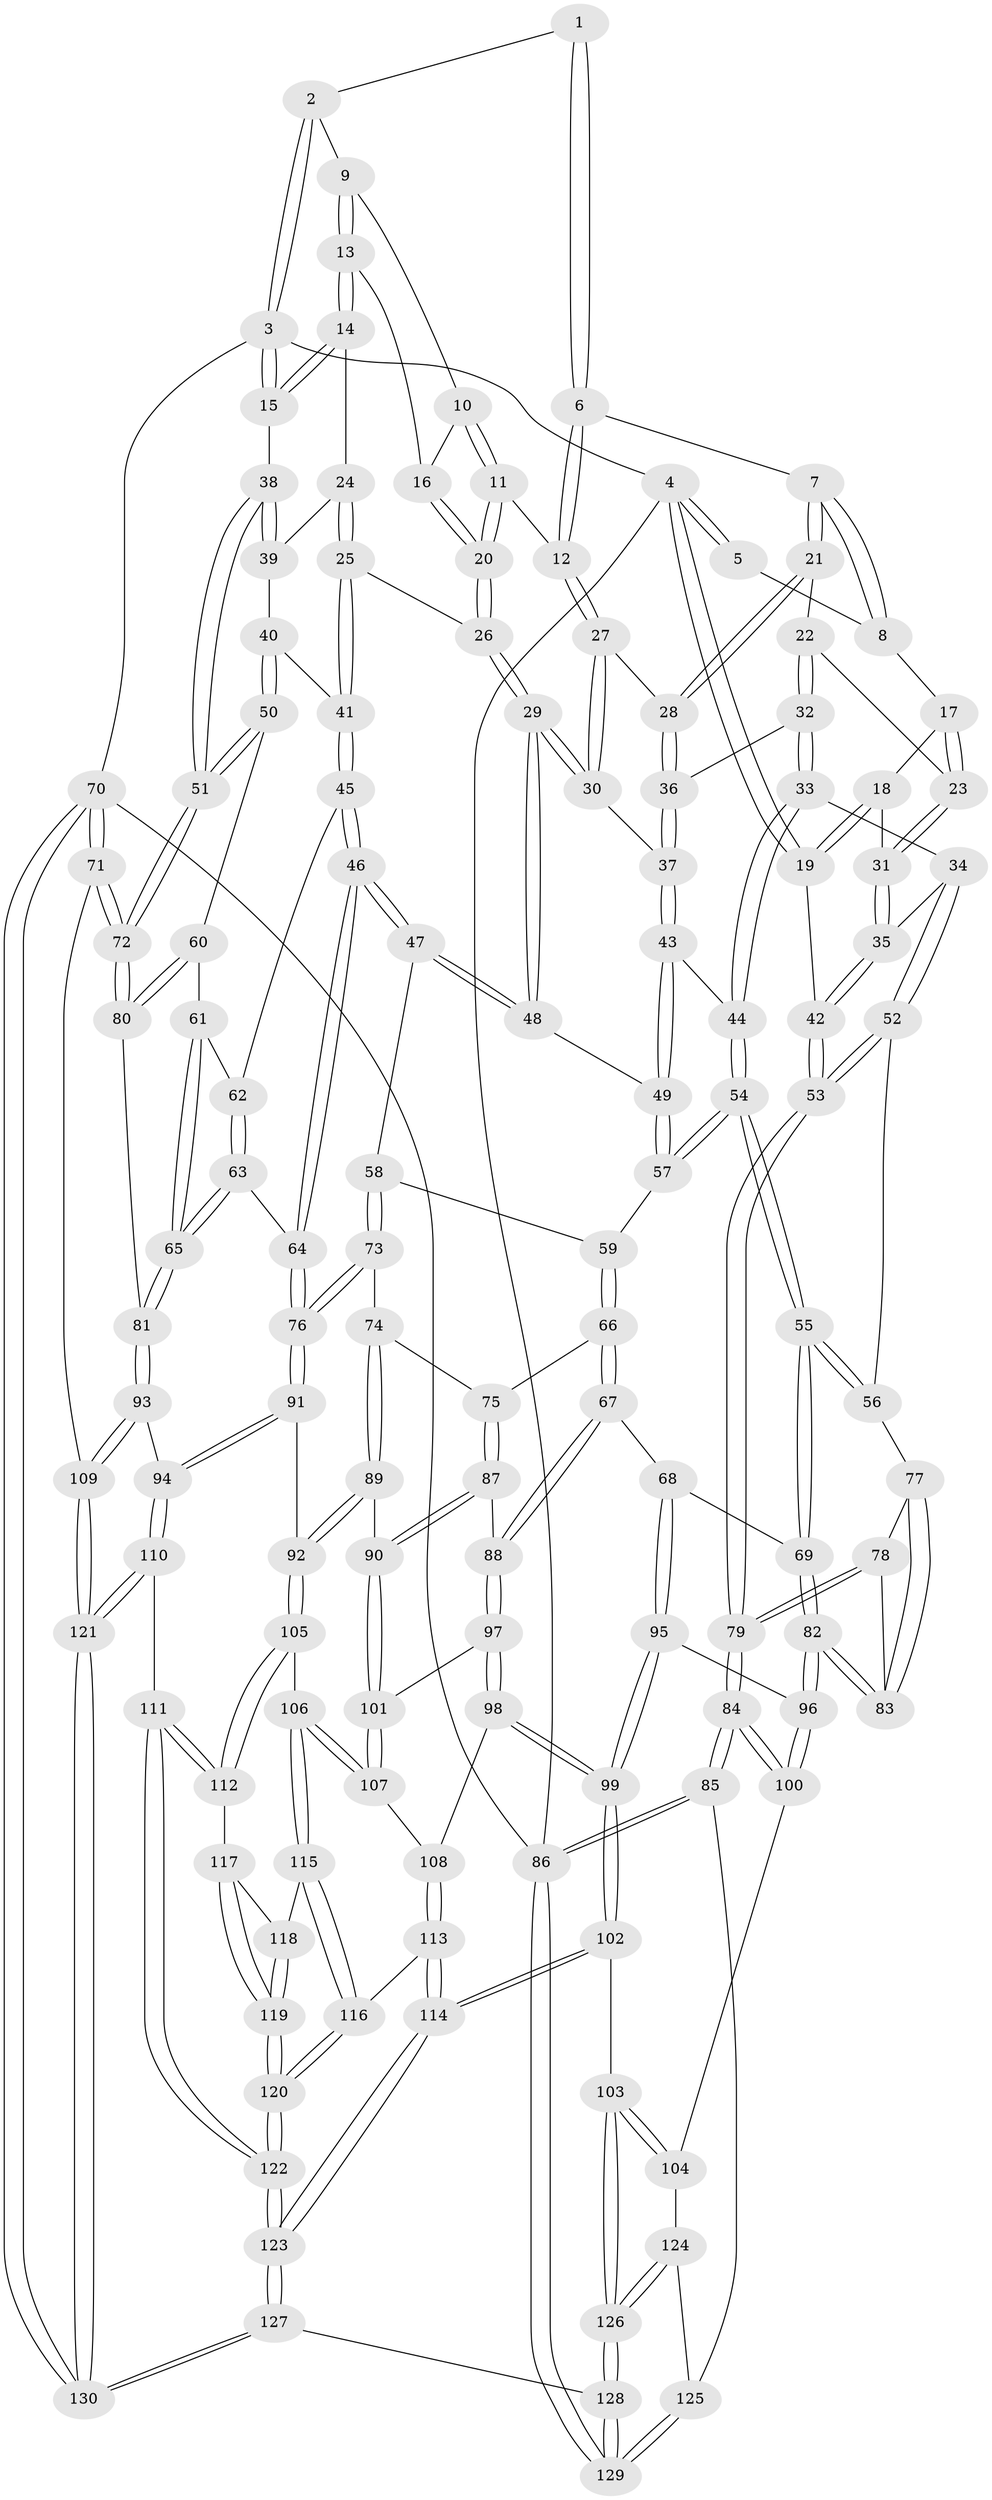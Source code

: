 // Generated by graph-tools (version 1.1) at 2025/17/03/09/25 04:17:09]
// undirected, 130 vertices, 322 edges
graph export_dot {
graph [start="1"]
  node [color=gray90,style=filled];
  1 [pos="+0.5135420395290996+0"];
  2 [pos="+0.7010478642868795+0"];
  3 [pos="+1+0"];
  4 [pos="+0+0"];
  5 [pos="+0.10157475114434208+0"];
  6 [pos="+0.42071622458064184+0.0903478232500869"];
  7 [pos="+0.32107901829210816+0.1213233518696665"];
  8 [pos="+0.20152423113616902+0.04830113066833897"];
  9 [pos="+0.7046145717178594+0"];
  10 [pos="+0.6176919519786945+0.09925963360027586"];
  11 [pos="+0.5868392261914305+0.16378741780798325"];
  12 [pos="+0.48242872415357224+0.16231409397205232"];
  13 [pos="+0.7932346706035666+0.11591709108961006"];
  14 [pos="+0.8496287208297864+0.19027466192877027"];
  15 [pos="+1+0"];
  16 [pos="+0.710254745427654+0.15672092223895354"];
  17 [pos="+0.1440744336702117+0.13006322038073598"];
  18 [pos="+0.0786415659979198+0.17784437151591484"];
  19 [pos="+0+0"];
  20 [pos="+0.6290289177832011+0.21878304934290269"];
  21 [pos="+0.3108215824248433+0.17591358090255324"];
  22 [pos="+0.2351263301842136+0.24724026031683216"];
  23 [pos="+0.2336172975474978+0.24706950637183409"];
  24 [pos="+0.8458292440138816+0.21904112183806923"];
  25 [pos="+0.7463656967801351+0.31132371784372004"];
  26 [pos="+0.6395174605966443+0.2537108445718449"];
  27 [pos="+0.47168226781716055+0.21510879919699954"];
  28 [pos="+0.3611785899848642+0.26536439068705175"];
  29 [pos="+0.5138495085592389+0.35671815110944605"];
  30 [pos="+0.5058683556065908+0.3517253917965939"];
  31 [pos="+0.10538830859168552+0.2926131671975654"];
  32 [pos="+0.2736699952056242+0.3329888743286308"];
  33 [pos="+0.25328865739137857+0.3740293401813446"];
  34 [pos="+0.1318620868193243+0.39080438818415447"];
  35 [pos="+0.10497964700611422+0.294100933452253"];
  36 [pos="+0.35808810902611604+0.3059863386816889"];
  37 [pos="+0.4122471418555439+0.3546264545891121"];
  38 [pos="+1+0.30433826416496773"];
  39 [pos="+0.8869793769533725+0.2584152982356025"];
  40 [pos="+0.9414313357866584+0.3931552613327356"];
  41 [pos="+0.7445938431926649+0.4167900322811859"];
  42 [pos="+0+0.35074854046584236"];
  43 [pos="+0.3589965886646918+0.43460714062510275"];
  44 [pos="+0.3010179463806306+0.44064443234916456"];
  45 [pos="+0.7280810756419862+0.45592074399633586"];
  46 [pos="+0.6427581484377186+0.49145521510553"];
  47 [pos="+0.5919812271092192+0.48245399652407384"];
  48 [pos="+0.5390508760862547+0.4174535090708024"];
  49 [pos="+0.39932479943313004+0.4815548422976695"];
  50 [pos="+1+0.48644277906536726"];
  51 [pos="+1+0.49742107574346467"];
  52 [pos="+0.11632819020775881+0.4246312835653477"];
  53 [pos="+0+0.47109629871423503"];
  54 [pos="+0.26083382918939363+0.5372938743462815"];
  55 [pos="+0.2309422360894617+0.5647241941530361"];
  56 [pos="+0.15410626321236853+0.534447010002165"];
  57 [pos="+0.4040713956565225+0.5425603894571098"];
  58 [pos="+0.5473678887793663+0.5270473018905325"];
  59 [pos="+0.4085298757340723+0.5481041101593557"];
  60 [pos="+0.9794056799191468+0.5201144612580267"];
  61 [pos="+0.9266594938846794+0.5242623986735491"];
  62 [pos="+0.79211850576153+0.5150941258209378"];
  63 [pos="+0.802536522925217+0.6286508421498126"];
  64 [pos="+0.6612859652004375+0.6330736430067115"];
  65 [pos="+0.8241562102430271+0.6671434649641043"];
  66 [pos="+0.40634428159156594+0.5826902333028203"];
  67 [pos="+0.370643881149359+0.6520038269590223"];
  68 [pos="+0.256789598016206+0.6223217408978066"];
  69 [pos="+0.23167436589500667+0.5669381862446911"];
  70 [pos="+1+1"];
  71 [pos="+1+0.8108518990466375"];
  72 [pos="+1+0.6721413792159472"];
  73 [pos="+0.526828854953638+0.5974146477519486"];
  74 [pos="+0.5098826481622495+0.6332097566260017"];
  75 [pos="+0.5004564871881104+0.633533564007648"];
  76 [pos="+0.6504533273861944+0.6757017228136213"];
  77 [pos="+0.12323547930614574+0.5583003875912315"];
  78 [pos="+0.002122754538835172+0.6079540100339843"];
  79 [pos="+0+0.6461681940658991"];
  80 [pos="+0.8546632900909299+0.706740652119981"];
  81 [pos="+0.8411977380454783+0.712352562789426"];
  82 [pos="+0.12568589722074755+0.6901143624801159"];
  83 [pos="+0.1255437877415334+0.6898493055919351"];
  84 [pos="+0+0.786447166013598"];
  85 [pos="+0+0.8239579306334942"];
  86 [pos="+0+1"];
  87 [pos="+0.42772383009038517+0.6723315882726454"];
  88 [pos="+0.3783117992695926+0.6662256370478966"];
  89 [pos="+0.5269428464925903+0.6718403531092035"];
  90 [pos="+0.46875580504525544+0.7162657150621138"];
  91 [pos="+0.6393558528191534+0.7536775934308217"];
  92 [pos="+0.6332020094300219+0.7564250243723126"];
  93 [pos="+0.8057298721260501+0.7902633407964528"];
  94 [pos="+0.7990356374203619+0.7939336577205048"];
  95 [pos="+0.24311323479112887+0.6702890283387792"];
  96 [pos="+0.12739158433680162+0.6967390233662908"];
  97 [pos="+0.3694658028191923+0.74273347714831"];
  98 [pos="+0.349524627177714+0.7794514250077775"];
  99 [pos="+0.25504788735126704+0.8318672869445132"];
  100 [pos="+0.097765043048656+0.8069244012090226"];
  101 [pos="+0.46613139141865795+0.7418450258076142"];
  102 [pos="+0.24995739689353907+0.8397890697138667"];
  103 [pos="+0.2404407090898647+0.8446354737357104"];
  104 [pos="+0.15626469665041604+0.8391103387516481"];
  105 [pos="+0.622587425075157+0.7683336798904773"];
  106 [pos="+0.5795812530724218+0.8007473099920459"];
  107 [pos="+0.5067138727758542+0.8039692810706998"];
  108 [pos="+0.4633341017898353+0.8321831261238567"];
  109 [pos="+0.9885626813136045+0.8704296083172041"];
  110 [pos="+0.7745118986481173+0.9278648860548986"];
  111 [pos="+0.6892147457869454+0.9375092918789314"];
  112 [pos="+0.6650562993239941+0.9169774367124766"];
  113 [pos="+0.4451748059166482+0.8946843923082086"];
  114 [pos="+0.4144096222129408+0.9543556054089228"];
  115 [pos="+0.5786078968418306+0.8115886721885511"];
  116 [pos="+0.5412887533841779+0.8985997453711151"];
  117 [pos="+0.6183702741902403+0.9171200628699827"];
  118 [pos="+0.5858146241338754+0.8388940661656121"];
  119 [pos="+0.5802967114583795+0.9759636845565982"];
  120 [pos="+0.5366667583122856+1"];
  121 [pos="+0.8478753040011694+1"];
  122 [pos="+0.5269998659950689+1"];
  123 [pos="+0.4908335405794173+1"];
  124 [pos="+0.1169477946482298+0.933952977755831"];
  125 [pos="+0.07951592379694204+0.9649925382519637"];
  126 [pos="+0.23054937382497528+1"];
  127 [pos="+0.4885783580879873+1"];
  128 [pos="+0.24238228473169146+1"];
  129 [pos="+0.015314814566997704+1"];
  130 [pos="+0.8507591277825094+1"];
  1 -- 2;
  1 -- 6;
  1 -- 6;
  2 -- 3;
  2 -- 3;
  2 -- 9;
  3 -- 4;
  3 -- 15;
  3 -- 15;
  3 -- 70;
  4 -- 5;
  4 -- 5;
  4 -- 19;
  4 -- 19;
  4 -- 86;
  5 -- 8;
  6 -- 7;
  6 -- 12;
  6 -- 12;
  7 -- 8;
  7 -- 8;
  7 -- 21;
  7 -- 21;
  8 -- 17;
  9 -- 10;
  9 -- 13;
  9 -- 13;
  10 -- 11;
  10 -- 11;
  10 -- 16;
  11 -- 12;
  11 -- 20;
  11 -- 20;
  12 -- 27;
  12 -- 27;
  13 -- 14;
  13 -- 14;
  13 -- 16;
  14 -- 15;
  14 -- 15;
  14 -- 24;
  15 -- 38;
  16 -- 20;
  16 -- 20;
  17 -- 18;
  17 -- 23;
  17 -- 23;
  18 -- 19;
  18 -- 19;
  18 -- 31;
  19 -- 42;
  20 -- 26;
  20 -- 26;
  21 -- 22;
  21 -- 28;
  21 -- 28;
  22 -- 23;
  22 -- 32;
  22 -- 32;
  23 -- 31;
  23 -- 31;
  24 -- 25;
  24 -- 25;
  24 -- 39;
  25 -- 26;
  25 -- 41;
  25 -- 41;
  26 -- 29;
  26 -- 29;
  27 -- 28;
  27 -- 30;
  27 -- 30;
  28 -- 36;
  28 -- 36;
  29 -- 30;
  29 -- 30;
  29 -- 48;
  29 -- 48;
  30 -- 37;
  31 -- 35;
  31 -- 35;
  32 -- 33;
  32 -- 33;
  32 -- 36;
  33 -- 34;
  33 -- 44;
  33 -- 44;
  34 -- 35;
  34 -- 52;
  34 -- 52;
  35 -- 42;
  35 -- 42;
  36 -- 37;
  36 -- 37;
  37 -- 43;
  37 -- 43;
  38 -- 39;
  38 -- 39;
  38 -- 51;
  38 -- 51;
  39 -- 40;
  40 -- 41;
  40 -- 50;
  40 -- 50;
  41 -- 45;
  41 -- 45;
  42 -- 53;
  42 -- 53;
  43 -- 44;
  43 -- 49;
  43 -- 49;
  44 -- 54;
  44 -- 54;
  45 -- 46;
  45 -- 46;
  45 -- 62;
  46 -- 47;
  46 -- 47;
  46 -- 64;
  46 -- 64;
  47 -- 48;
  47 -- 48;
  47 -- 58;
  48 -- 49;
  49 -- 57;
  49 -- 57;
  50 -- 51;
  50 -- 51;
  50 -- 60;
  51 -- 72;
  51 -- 72;
  52 -- 53;
  52 -- 53;
  52 -- 56;
  53 -- 79;
  53 -- 79;
  54 -- 55;
  54 -- 55;
  54 -- 57;
  54 -- 57;
  55 -- 56;
  55 -- 56;
  55 -- 69;
  55 -- 69;
  56 -- 77;
  57 -- 59;
  58 -- 59;
  58 -- 73;
  58 -- 73;
  59 -- 66;
  59 -- 66;
  60 -- 61;
  60 -- 80;
  60 -- 80;
  61 -- 62;
  61 -- 65;
  61 -- 65;
  62 -- 63;
  62 -- 63;
  63 -- 64;
  63 -- 65;
  63 -- 65;
  64 -- 76;
  64 -- 76;
  65 -- 81;
  65 -- 81;
  66 -- 67;
  66 -- 67;
  66 -- 75;
  67 -- 68;
  67 -- 88;
  67 -- 88;
  68 -- 69;
  68 -- 95;
  68 -- 95;
  69 -- 82;
  69 -- 82;
  70 -- 71;
  70 -- 71;
  70 -- 130;
  70 -- 130;
  70 -- 86;
  71 -- 72;
  71 -- 72;
  71 -- 109;
  72 -- 80;
  72 -- 80;
  73 -- 74;
  73 -- 76;
  73 -- 76;
  74 -- 75;
  74 -- 89;
  74 -- 89;
  75 -- 87;
  75 -- 87;
  76 -- 91;
  76 -- 91;
  77 -- 78;
  77 -- 83;
  77 -- 83;
  78 -- 79;
  78 -- 79;
  78 -- 83;
  79 -- 84;
  79 -- 84;
  80 -- 81;
  81 -- 93;
  81 -- 93;
  82 -- 83;
  82 -- 83;
  82 -- 96;
  82 -- 96;
  84 -- 85;
  84 -- 85;
  84 -- 100;
  84 -- 100;
  85 -- 86;
  85 -- 86;
  85 -- 125;
  86 -- 129;
  86 -- 129;
  87 -- 88;
  87 -- 90;
  87 -- 90;
  88 -- 97;
  88 -- 97;
  89 -- 90;
  89 -- 92;
  89 -- 92;
  90 -- 101;
  90 -- 101;
  91 -- 92;
  91 -- 94;
  91 -- 94;
  92 -- 105;
  92 -- 105;
  93 -- 94;
  93 -- 109;
  93 -- 109;
  94 -- 110;
  94 -- 110;
  95 -- 96;
  95 -- 99;
  95 -- 99;
  96 -- 100;
  96 -- 100;
  97 -- 98;
  97 -- 98;
  97 -- 101;
  98 -- 99;
  98 -- 99;
  98 -- 108;
  99 -- 102;
  99 -- 102;
  100 -- 104;
  101 -- 107;
  101 -- 107;
  102 -- 103;
  102 -- 114;
  102 -- 114;
  103 -- 104;
  103 -- 104;
  103 -- 126;
  103 -- 126;
  104 -- 124;
  105 -- 106;
  105 -- 112;
  105 -- 112;
  106 -- 107;
  106 -- 107;
  106 -- 115;
  106 -- 115;
  107 -- 108;
  108 -- 113;
  108 -- 113;
  109 -- 121;
  109 -- 121;
  110 -- 111;
  110 -- 121;
  110 -- 121;
  111 -- 112;
  111 -- 112;
  111 -- 122;
  111 -- 122;
  112 -- 117;
  113 -- 114;
  113 -- 114;
  113 -- 116;
  114 -- 123;
  114 -- 123;
  115 -- 116;
  115 -- 116;
  115 -- 118;
  116 -- 120;
  116 -- 120;
  117 -- 118;
  117 -- 119;
  117 -- 119;
  118 -- 119;
  118 -- 119;
  119 -- 120;
  119 -- 120;
  120 -- 122;
  120 -- 122;
  121 -- 130;
  121 -- 130;
  122 -- 123;
  122 -- 123;
  123 -- 127;
  123 -- 127;
  124 -- 125;
  124 -- 126;
  124 -- 126;
  125 -- 129;
  125 -- 129;
  126 -- 128;
  126 -- 128;
  127 -- 128;
  127 -- 130;
  127 -- 130;
  128 -- 129;
  128 -- 129;
}
